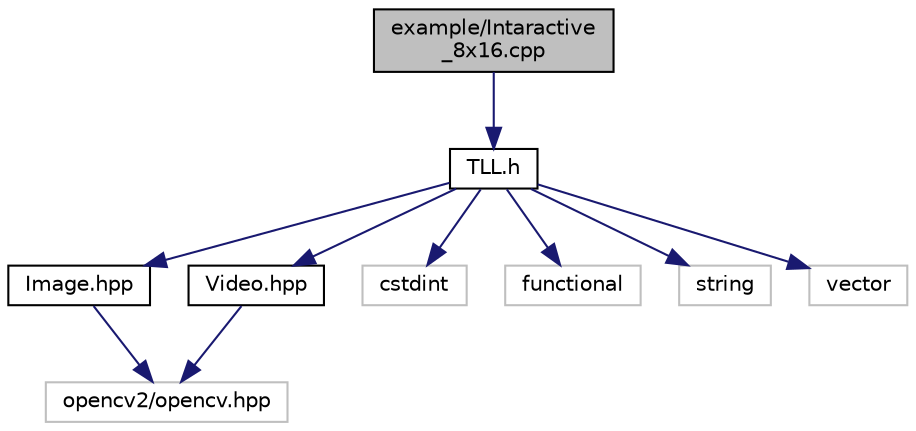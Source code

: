 digraph "example/Intaractive_8x16.cpp"
{
 // LATEX_PDF_SIZE
  edge [fontname="Helvetica",fontsize="10",labelfontname="Helvetica",labelfontsize="10"];
  node [fontname="Helvetica",fontsize="10",shape=record];
  Node1 [label="example/Intaractive\l_8x16.cpp",height=0.2,width=0.4,color="black", fillcolor="grey75", style="filled", fontcolor="black",tooltip="Draw rectangle when mouse clicked."];
  Node1 -> Node2 [color="midnightblue",fontsize="10",style="solid",fontname="Helvetica"];
  Node2 [label="TLL.h",height=0.2,width=0.4,color="black", fillcolor="white", style="filled",URL="$TLL_8h.html",tooltip="API公開用ヘッダファイル"];
  Node2 -> Node3 [color="midnightblue",fontsize="10",style="solid",fontname="Helvetica"];
  Node3 [label="Image.hpp",height=0.2,width=0.4,color="black", fillcolor="white", style="filled",URL="$Image_8hpp.html",tooltip="Image class."];
  Node3 -> Node4 [color="midnightblue",fontsize="10",style="solid",fontname="Helvetica"];
  Node4 [label="opencv2/opencv.hpp",height=0.2,width=0.4,color="grey75", fillcolor="white", style="filled",tooltip=" "];
  Node2 -> Node5 [color="midnightblue",fontsize="10",style="solid",fontname="Helvetica"];
  Node5 [label="Video.hpp",height=0.2,width=0.4,color="black", fillcolor="white", style="filled",URL="$Video_8hpp.html",tooltip="Video class."];
  Node5 -> Node4 [color="midnightblue",fontsize="10",style="solid",fontname="Helvetica"];
  Node2 -> Node6 [color="midnightblue",fontsize="10",style="solid",fontname="Helvetica"];
  Node6 [label="cstdint",height=0.2,width=0.4,color="grey75", fillcolor="white", style="filled",tooltip=" "];
  Node2 -> Node7 [color="midnightblue",fontsize="10",style="solid",fontname="Helvetica"];
  Node7 [label="functional",height=0.2,width=0.4,color="grey75", fillcolor="white", style="filled",tooltip=" "];
  Node2 -> Node8 [color="midnightblue",fontsize="10",style="solid",fontname="Helvetica"];
  Node8 [label="string",height=0.2,width=0.4,color="grey75", fillcolor="white", style="filled",tooltip=" "];
  Node2 -> Node9 [color="midnightblue",fontsize="10",style="solid",fontname="Helvetica"];
  Node9 [label="vector",height=0.2,width=0.4,color="grey75", fillcolor="white", style="filled",tooltip=" "];
}

